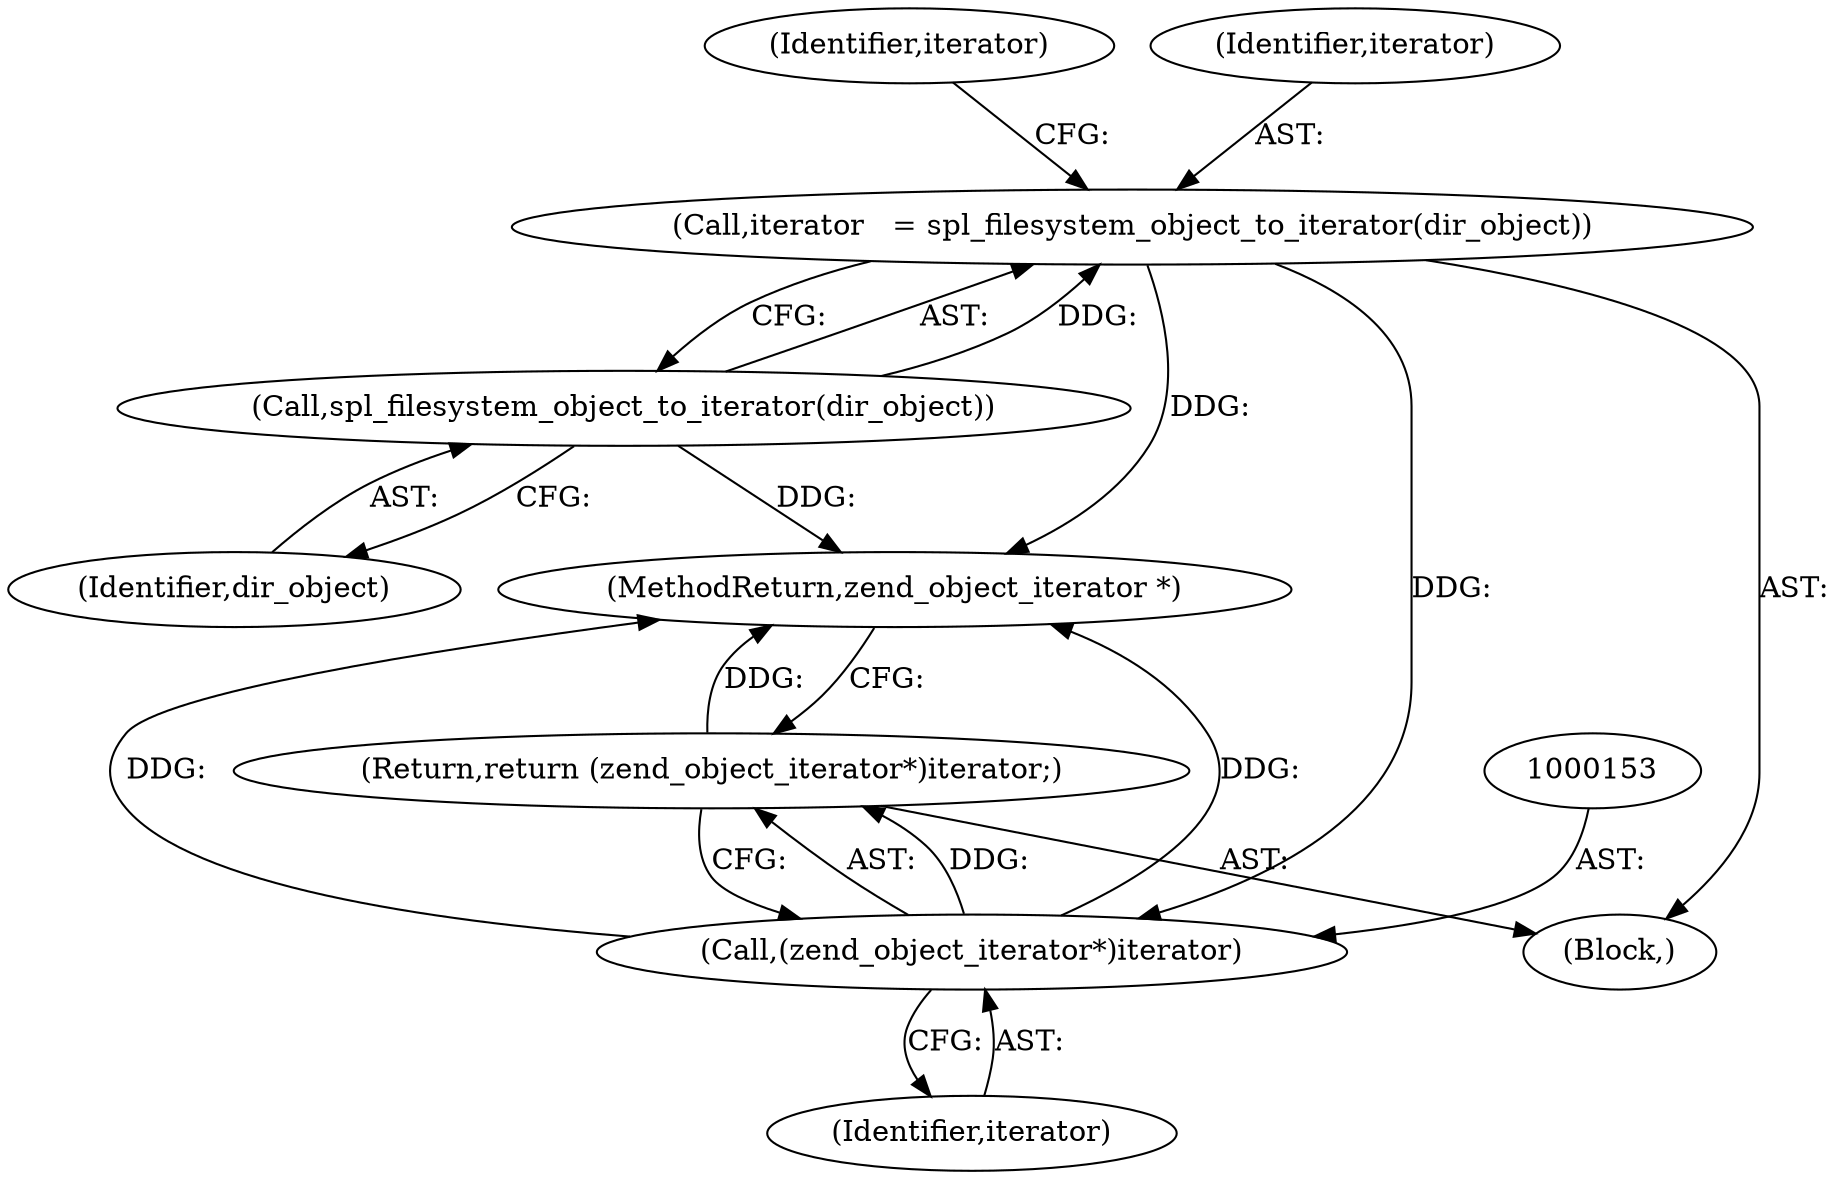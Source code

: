 digraph "0_php-src_7245bff300d3fa8bacbef7897ff080a6f1c23eba?w=1_42@API" {
"1000115" [label="(Call,iterator   = spl_filesystem_object_to_iterator(dir_object))"];
"1000117" [label="(Call,spl_filesystem_object_to_iterator(dir_object))"];
"1000152" [label="(Call,(zend_object_iterator*)iterator)"];
"1000151" [label="(Return,return (zend_object_iterator*)iterator;)"];
"1000152" [label="(Call,(zend_object_iterator*)iterator)"];
"1000117" [label="(Call,spl_filesystem_object_to_iterator(dir_object))"];
"1000123" [label="(Identifier,iterator)"];
"1000115" [label="(Call,iterator   = spl_filesystem_object_to_iterator(dir_object))"];
"1000106" [label="(Block,)"];
"1000118" [label="(Identifier,dir_object)"];
"1000116" [label="(Identifier,iterator)"];
"1000151" [label="(Return,return (zend_object_iterator*)iterator;)"];
"1000155" [label="(MethodReturn,zend_object_iterator *)"];
"1000154" [label="(Identifier,iterator)"];
"1000115" -> "1000106"  [label="AST: "];
"1000115" -> "1000117"  [label="CFG: "];
"1000116" -> "1000115"  [label="AST: "];
"1000117" -> "1000115"  [label="AST: "];
"1000123" -> "1000115"  [label="CFG: "];
"1000115" -> "1000155"  [label="DDG: "];
"1000117" -> "1000115"  [label="DDG: "];
"1000115" -> "1000152"  [label="DDG: "];
"1000117" -> "1000118"  [label="CFG: "];
"1000118" -> "1000117"  [label="AST: "];
"1000117" -> "1000155"  [label="DDG: "];
"1000152" -> "1000151"  [label="AST: "];
"1000152" -> "1000154"  [label="CFG: "];
"1000153" -> "1000152"  [label="AST: "];
"1000154" -> "1000152"  [label="AST: "];
"1000151" -> "1000152"  [label="CFG: "];
"1000152" -> "1000155"  [label="DDG: "];
"1000152" -> "1000155"  [label="DDG: "];
"1000152" -> "1000151"  [label="DDG: "];
"1000151" -> "1000106"  [label="AST: "];
"1000155" -> "1000151"  [label="CFG: "];
"1000151" -> "1000155"  [label="DDG: "];
}
